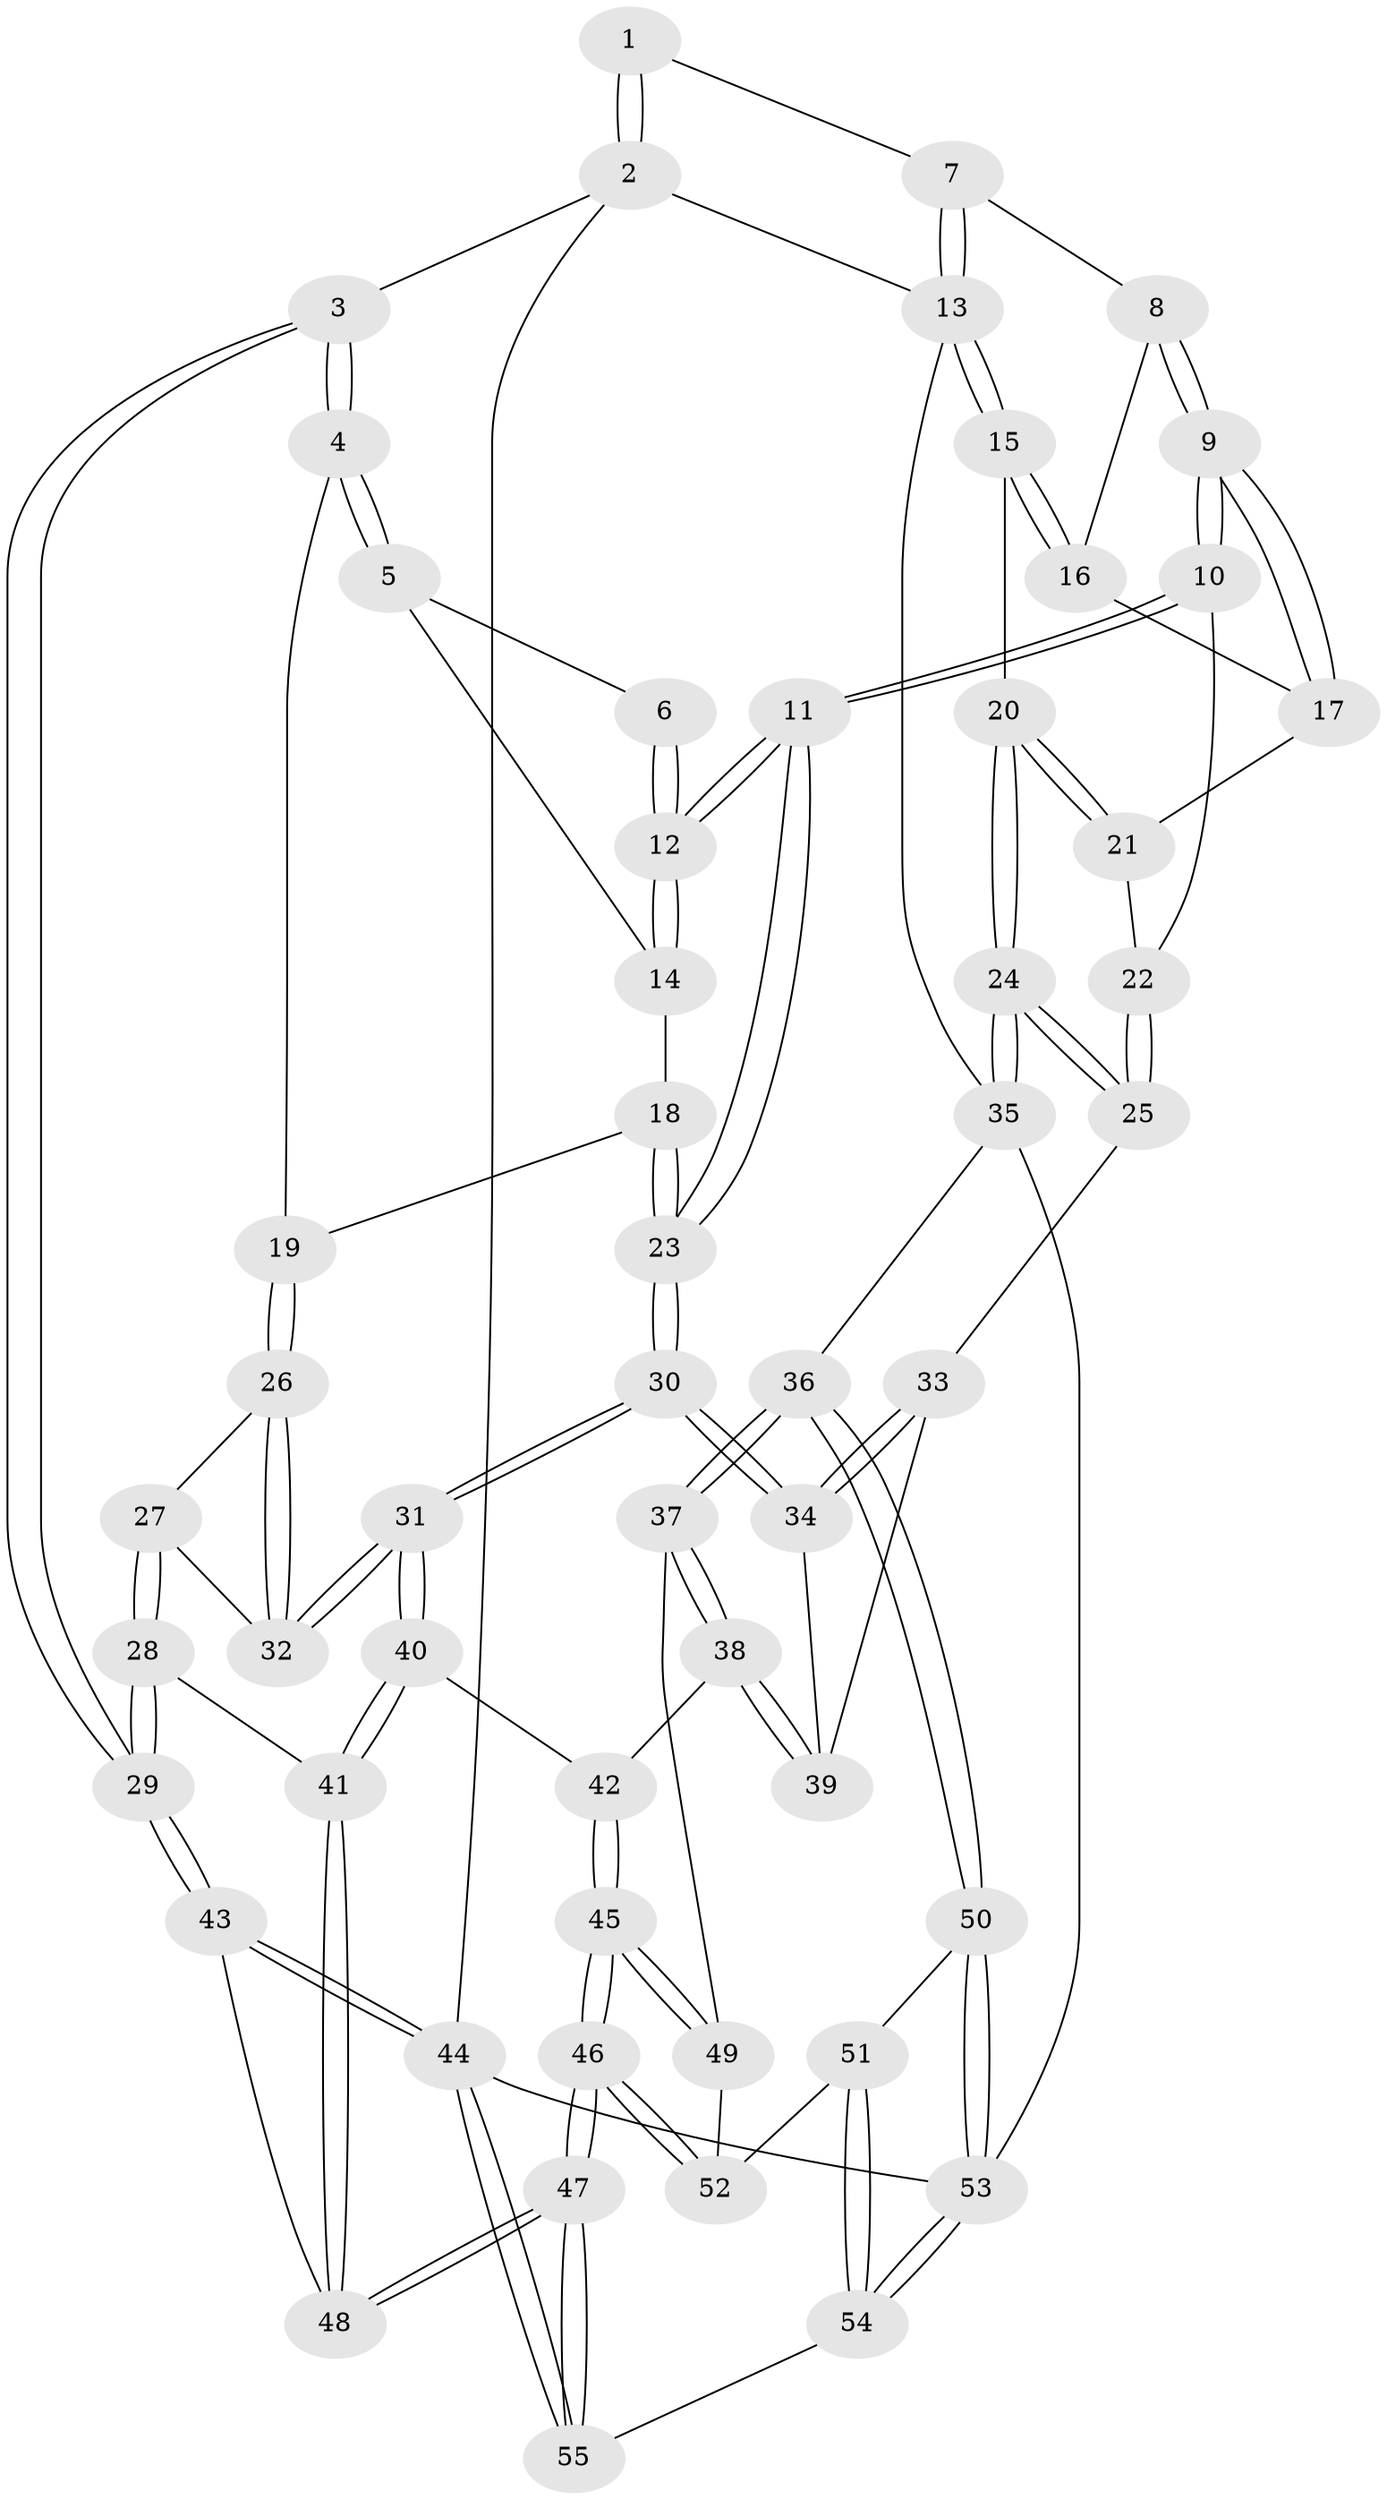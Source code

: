 // Generated by graph-tools (version 1.1) at 2025/00/03/09/25 05:00:51]
// undirected, 55 vertices, 134 edges
graph export_dot {
graph [start="1"]
  node [color=gray90,style=filled];
  1 [pos="+0.3862875081704067+0"];
  2 [pos="+0+0"];
  3 [pos="+0+0.05227671788133202"];
  4 [pos="+0.09527728388345963+0.14290745367237995"];
  5 [pos="+0.33261210413587394+0.002592774542039123"];
  6 [pos="+0.362981460054558+0"];
  7 [pos="+0.6825188053297641+0"];
  8 [pos="+0.6819067121760222+0"];
  9 [pos="+0.560824677884004+0.1274253701446139"];
  10 [pos="+0.5345203773942052+0.18270112259666013"];
  11 [pos="+0.5219208520010694+0.19013072817853166"];
  12 [pos="+0.5045216620824383+0.17684945620031187"];
  13 [pos="+1+0"];
  14 [pos="+0.33439607295465434+0.13158556717612072"];
  15 [pos="+1+0.16025105462506456"];
  16 [pos="+0.7896484283583625+0.0888411642333012"];
  17 [pos="+0.7802630844945728+0.11529576369703687"];
  18 [pos="+0.26929489718486205+0.17758033423953964"];
  19 [pos="+0.1542915664812557+0.18285231927028348"];
  20 [pos="+1+0.3805608317120538"];
  21 [pos="+0.7758200273667554+0.13251622749176198"];
  22 [pos="+0.721835721336881+0.23158717330628564"];
  23 [pos="+0.45943224827986995+0.3481657956401544"];
  24 [pos="+1+0.49122719455592495"];
  25 [pos="+0.7817021233223291+0.3412012212581688"];
  26 [pos="+0.16152525173535864+0.1994747987525288"];
  27 [pos="+0.21801920179736542+0.4080066080921745"];
  28 [pos="+0.07669526401358948+0.5507570217915168"];
  29 [pos="+0+0.5641467197181324"];
  30 [pos="+0.45464774005820874+0.3871065356298605"];
  31 [pos="+0.45458146930340826+0.3871964974051132"];
  32 [pos="+0.44114765535225264+0.38699290073271325"];
  33 [pos="+0.6699641053013601+0.36952586695557266"];
  34 [pos="+0.462930645597075+0.3879329714701449"];
  35 [pos="+1+0.5798654485190706"];
  36 [pos="+0.8836453922001698+0.6504426377346879"];
  37 [pos="+0.8744758902656737+0.651097771555489"];
  38 [pos="+0.862711894753137+0.6495288702836878"];
  39 [pos="+0.6619632982932008+0.4827681603544291"];
  40 [pos="+0.45609871286579634+0.5722636428534745"];
  41 [pos="+0.3079742467464782+0.6705259010675676"];
  42 [pos="+0.5751327953848119+0.6549008825241758"];
  43 [pos="+0+0.8208850674063467"];
  44 [pos="+0+1"];
  45 [pos="+0.5116781053901371+0.8716426163757408"];
  46 [pos="+0.4052494267988653+1"];
  47 [pos="+0.3898918194371118+1"];
  48 [pos="+0.30700868559598754+0.7890201921101928"];
  49 [pos="+0.6736424485540633+0.8406221013228103"];
  50 [pos="+0.8415220055182072+0.8415315406977547"];
  51 [pos="+0.7199406930054283+0.9426709989860704"];
  52 [pos="+0.6775377617880629+0.9075278751376774"];
  53 [pos="+0.9079227554506978+1"];
  54 [pos="+0.6667132792034843+1"];
  55 [pos="+0.37575663515201496+1"];
  1 -- 2;
  1 -- 2;
  1 -- 7;
  2 -- 3;
  2 -- 13;
  2 -- 44;
  3 -- 4;
  3 -- 4;
  3 -- 29;
  3 -- 29;
  4 -- 5;
  4 -- 5;
  4 -- 19;
  5 -- 6;
  5 -- 14;
  6 -- 12;
  6 -- 12;
  7 -- 8;
  7 -- 13;
  7 -- 13;
  8 -- 9;
  8 -- 9;
  8 -- 16;
  9 -- 10;
  9 -- 10;
  9 -- 17;
  9 -- 17;
  10 -- 11;
  10 -- 11;
  10 -- 22;
  11 -- 12;
  11 -- 12;
  11 -- 23;
  11 -- 23;
  12 -- 14;
  12 -- 14;
  13 -- 15;
  13 -- 15;
  13 -- 35;
  14 -- 18;
  15 -- 16;
  15 -- 16;
  15 -- 20;
  16 -- 17;
  17 -- 21;
  18 -- 19;
  18 -- 23;
  18 -- 23;
  19 -- 26;
  19 -- 26;
  20 -- 21;
  20 -- 21;
  20 -- 24;
  20 -- 24;
  21 -- 22;
  22 -- 25;
  22 -- 25;
  23 -- 30;
  23 -- 30;
  24 -- 25;
  24 -- 25;
  24 -- 35;
  24 -- 35;
  25 -- 33;
  26 -- 27;
  26 -- 32;
  26 -- 32;
  27 -- 28;
  27 -- 28;
  27 -- 32;
  28 -- 29;
  28 -- 29;
  28 -- 41;
  29 -- 43;
  29 -- 43;
  30 -- 31;
  30 -- 31;
  30 -- 34;
  30 -- 34;
  31 -- 32;
  31 -- 32;
  31 -- 40;
  31 -- 40;
  33 -- 34;
  33 -- 34;
  33 -- 39;
  34 -- 39;
  35 -- 36;
  35 -- 53;
  36 -- 37;
  36 -- 37;
  36 -- 50;
  36 -- 50;
  37 -- 38;
  37 -- 38;
  37 -- 49;
  38 -- 39;
  38 -- 39;
  38 -- 42;
  40 -- 41;
  40 -- 41;
  40 -- 42;
  41 -- 48;
  41 -- 48;
  42 -- 45;
  42 -- 45;
  43 -- 44;
  43 -- 44;
  43 -- 48;
  44 -- 55;
  44 -- 55;
  44 -- 53;
  45 -- 46;
  45 -- 46;
  45 -- 49;
  45 -- 49;
  46 -- 47;
  46 -- 47;
  46 -- 52;
  46 -- 52;
  47 -- 48;
  47 -- 48;
  47 -- 55;
  47 -- 55;
  49 -- 52;
  50 -- 51;
  50 -- 53;
  50 -- 53;
  51 -- 52;
  51 -- 54;
  51 -- 54;
  53 -- 54;
  53 -- 54;
  54 -- 55;
}
